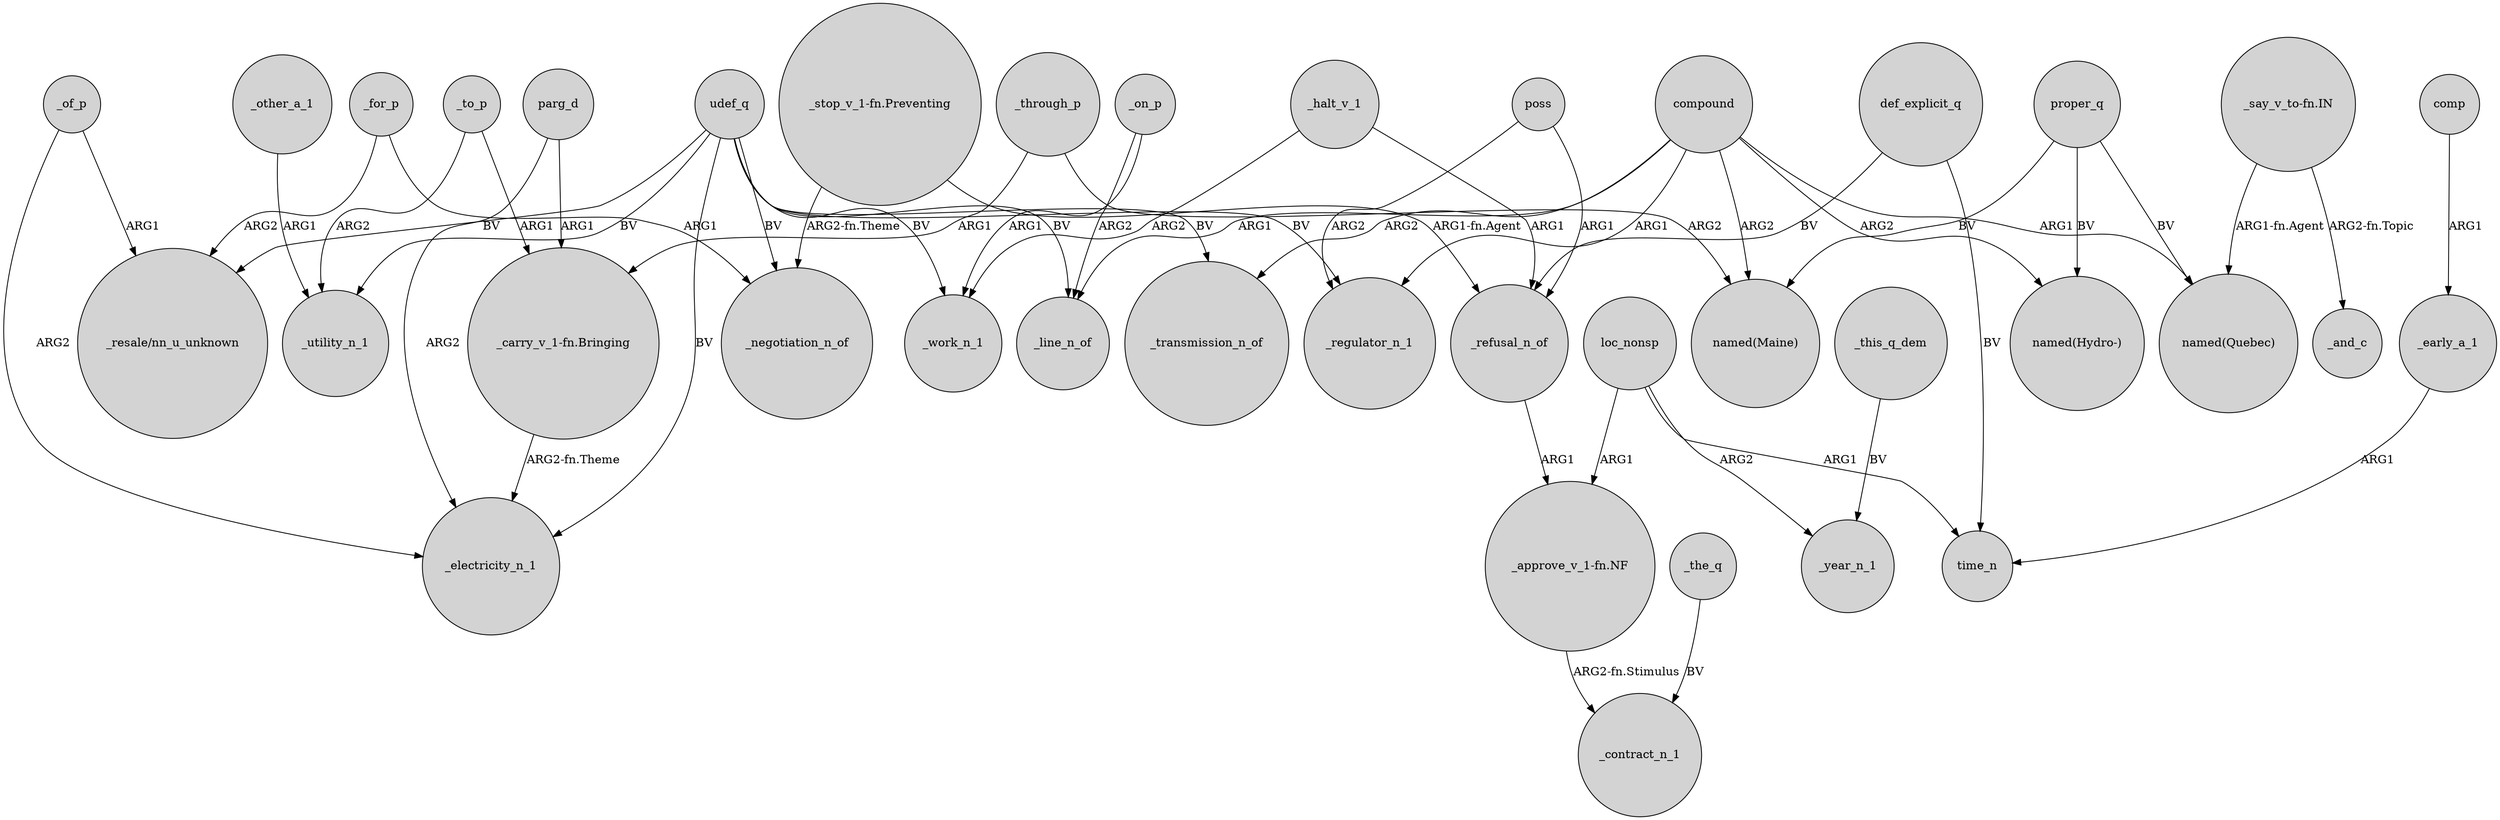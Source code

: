 digraph {
	node [shape=circle style=filled]
	udef_q -> _negotiation_n_of [label=BV]
	udef_q -> _transmission_n_of [label=BV]
	def_explicit_q -> time_n [label=BV]
	def_explicit_q -> _refusal_n_of [label=BV]
	"_carry_v_1-fn.Bringing" -> _electricity_n_1 [label="ARG2-fn.Theme"]
	_on_p -> _line_n_of [label=ARG2]
	compound -> _transmission_n_of [label=ARG2]
	proper_q -> "named(Quebec)" [label=BV]
	"_approve_v_1-fn.NF" -> _contract_n_1 [label="ARG2-fn.Stimulus"]
	_halt_v_1 -> _work_n_1 [label=ARG2]
	poss -> _refusal_n_of [label=ARG1]
	_for_p -> _negotiation_n_of [label=ARG1]
	udef_q -> _utility_n_1 [label=BV]
	udef_q -> "_resale/nn_u_unknown" [label=BV]
	compound -> "named(Quebec)" [label=ARG1]
	udef_q -> _electricity_n_1 [label=BV]
	loc_nonsp -> time_n [label=ARG1]
	proper_q -> "named(Hydro-)" [label=BV]
	proper_q -> "named(Maine)" [label=BV]
	"_say_v_to-fn.IN" -> "named(Quebec)" [label="ARG1-fn.Agent"]
	_the_q -> _contract_n_1 [label=BV]
	compound -> _line_n_of [label=ARG1]
	_through_p -> "named(Maine)" [label=ARG2]
	_of_p -> "_resale/nn_u_unknown" [label=ARG1]
	udef_q -> _line_n_of [label=BV]
	udef_q -> _work_n_1 [label=BV]
	"_say_v_to-fn.IN" -> _and_c [label="ARG2-fn.Topic"]
	loc_nonsp -> _year_n_1 [label=ARG2]
	poss -> _regulator_n_1 [label=ARG2]
	_halt_v_1 -> _refusal_n_of [label=ARG1]
	loc_nonsp -> "_approve_v_1-fn.NF" [label=ARG1]
	_to_p -> _utility_n_1 [label=ARG2]
	_early_a_1 -> time_n [label=ARG1]
	"_stop_v_1-fn.Preventing" -> _negotiation_n_of [label="ARG2-fn.Theme"]
	_refusal_n_of -> "_approve_v_1-fn.NF" [label=ARG1]
	_to_p -> "_carry_v_1-fn.Bringing" [label=ARG1]
	_other_a_1 -> _utility_n_1 [label=ARG1]
	parg_d -> _electricity_n_1 [label=ARG2]
	_for_p -> "_resale/nn_u_unknown" [label=ARG2]
	_through_p -> "_carry_v_1-fn.Bringing" [label=ARG1]
	compound -> _regulator_n_1 [label=ARG1]
	compound -> "named(Hydro-)" [label=ARG2]
	parg_d -> "_carry_v_1-fn.Bringing" [label=ARG1]
	"_stop_v_1-fn.Preventing" -> _refusal_n_of [label="ARG1-fn.Agent"]
	_on_p -> _work_n_1 [label=ARG1]
	udef_q -> _regulator_n_1 [label=BV]
	_of_p -> _electricity_n_1 [label=ARG2]
	comp -> _early_a_1 [label=ARG1]
	compound -> "named(Maine)" [label=ARG2]
	_this_q_dem -> _year_n_1 [label=BV]
}
